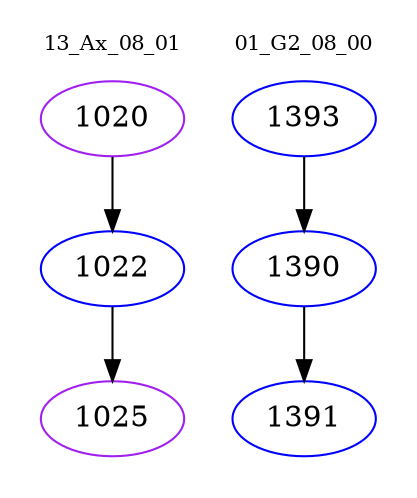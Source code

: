digraph{
subgraph cluster_0 {
color = white
label = "13_Ax_08_01";
fontsize=10;
T0_1020 [label="1020", color="purple"]
T0_1020 -> T0_1022 [color="black"]
T0_1022 [label="1022", color="blue"]
T0_1022 -> T0_1025 [color="black"]
T0_1025 [label="1025", color="purple"]
}
subgraph cluster_1 {
color = white
label = "01_G2_08_00";
fontsize=10;
T1_1393 [label="1393", color="blue"]
T1_1393 -> T1_1390 [color="black"]
T1_1390 [label="1390", color="blue"]
T1_1390 -> T1_1391 [color="black"]
T1_1391 [label="1391", color="blue"]
}
}
